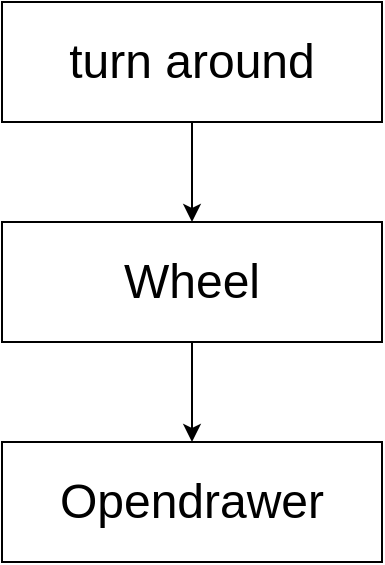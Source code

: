 <mxfile>
    <diagram id="OgWPl_IbGqhNPVelrf2r" name="Page-1">
        <mxGraphModel dx="653" dy="509" grid="1" gridSize="10" guides="1" tooltips="1" connect="1" arrows="1" fold="1" page="1" pageScale="1" pageWidth="850" pageHeight="1100" math="0" shadow="0">
            <root>
                <mxCell id="0"/>
                <mxCell id="1" parent="0"/>
                <mxCell id="5" value="" style="edgeStyle=none;html=1;" edge="1" parent="1" source="2">
                    <mxGeometry relative="1" as="geometry">
                        <mxPoint x="205" y="240" as="targetPoint"/>
                    </mxGeometry>
                </mxCell>
                <mxCell id="2" value="&lt;font style=&quot;font-size: 24px;&quot;&gt;turn around&lt;/font&gt;" style="rounded=0;whiteSpace=wrap;html=1;" parent="1" vertex="1">
                    <mxGeometry x="110" y="130" width="190" height="60" as="geometry"/>
                </mxCell>
                <mxCell id="8" value="" style="edgeStyle=none;html=1;fontSize=24;" edge="1" parent="1" source="4" target="6">
                    <mxGeometry relative="1" as="geometry"/>
                </mxCell>
                <mxCell id="4" value="&lt;font style=&quot;font-size: 24px;&quot;&gt;Wheel&lt;/font&gt;" style="whiteSpace=wrap;html=1;rounded=0;" vertex="1" parent="1">
                    <mxGeometry x="110" y="240" width="190" height="60" as="geometry"/>
                </mxCell>
                <mxCell id="6" value="&lt;font style=&quot;font-size: 24px;&quot;&gt;Opendrawer&lt;br&gt;&lt;/font&gt;" style="whiteSpace=wrap;html=1;rounded=0;" vertex="1" parent="1">
                    <mxGeometry x="110" y="350" width="190" height="60" as="geometry"/>
                </mxCell>
            </root>
        </mxGraphModel>
    </diagram>
</mxfile>
